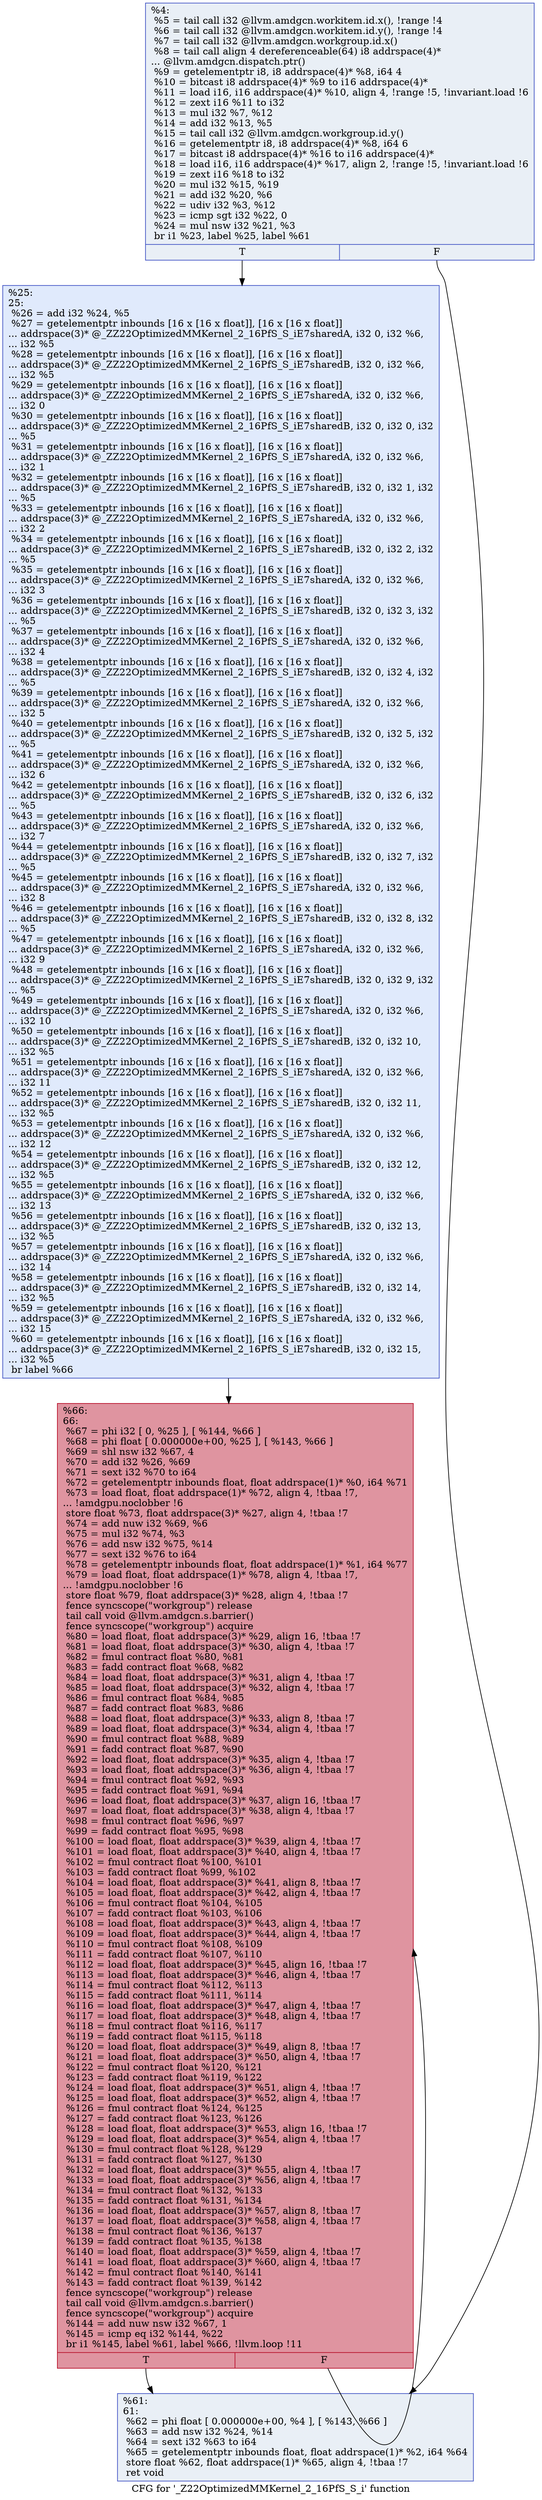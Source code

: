 digraph "CFG for '_Z22OptimizedMMKernel_2_16PfS_S_i' function" {
	label="CFG for '_Z22OptimizedMMKernel_2_16PfS_S_i' function";

	Node0x4cff590 [shape=record,color="#3d50c3ff", style=filled, fillcolor="#cedaeb70",label="{%4:\l  %5 = tail call i32 @llvm.amdgcn.workitem.id.x(), !range !4\l  %6 = tail call i32 @llvm.amdgcn.workitem.id.y(), !range !4\l  %7 = tail call i32 @llvm.amdgcn.workgroup.id.x()\l  %8 = tail call align 4 dereferenceable(64) i8 addrspace(4)*\l... @llvm.amdgcn.dispatch.ptr()\l  %9 = getelementptr i8, i8 addrspace(4)* %8, i64 4\l  %10 = bitcast i8 addrspace(4)* %9 to i16 addrspace(4)*\l  %11 = load i16, i16 addrspace(4)* %10, align 4, !range !5, !invariant.load !6\l  %12 = zext i16 %11 to i32\l  %13 = mul i32 %7, %12\l  %14 = add i32 %13, %5\l  %15 = tail call i32 @llvm.amdgcn.workgroup.id.y()\l  %16 = getelementptr i8, i8 addrspace(4)* %8, i64 6\l  %17 = bitcast i8 addrspace(4)* %16 to i16 addrspace(4)*\l  %18 = load i16, i16 addrspace(4)* %17, align 2, !range !5, !invariant.load !6\l  %19 = zext i16 %18 to i32\l  %20 = mul i32 %15, %19\l  %21 = add i32 %20, %6\l  %22 = udiv i32 %3, %12\l  %23 = icmp sgt i32 %22, 0\l  %24 = mul nsw i32 %21, %3\l  br i1 %23, label %25, label %61\l|{<s0>T|<s1>F}}"];
	Node0x4cff590:s0 -> Node0x4d03080;
	Node0x4cff590:s1 -> Node0x4d03110;
	Node0x4d03080 [shape=record,color="#3d50c3ff", style=filled, fillcolor="#b9d0f970",label="{%25:\l25:                                               \l  %26 = add i32 %24, %5\l  %27 = getelementptr inbounds [16 x [16 x float]], [16 x [16 x float]]\l... addrspace(3)* @_ZZ22OptimizedMMKernel_2_16PfS_S_iE7sharedA, i32 0, i32 %6,\l... i32 %5\l  %28 = getelementptr inbounds [16 x [16 x float]], [16 x [16 x float]]\l... addrspace(3)* @_ZZ22OptimizedMMKernel_2_16PfS_S_iE7sharedB, i32 0, i32 %6,\l... i32 %5\l  %29 = getelementptr inbounds [16 x [16 x float]], [16 x [16 x float]]\l... addrspace(3)* @_ZZ22OptimizedMMKernel_2_16PfS_S_iE7sharedA, i32 0, i32 %6,\l... i32 0\l  %30 = getelementptr inbounds [16 x [16 x float]], [16 x [16 x float]]\l... addrspace(3)* @_ZZ22OptimizedMMKernel_2_16PfS_S_iE7sharedB, i32 0, i32 0, i32\l... %5\l  %31 = getelementptr inbounds [16 x [16 x float]], [16 x [16 x float]]\l... addrspace(3)* @_ZZ22OptimizedMMKernel_2_16PfS_S_iE7sharedA, i32 0, i32 %6,\l... i32 1\l  %32 = getelementptr inbounds [16 x [16 x float]], [16 x [16 x float]]\l... addrspace(3)* @_ZZ22OptimizedMMKernel_2_16PfS_S_iE7sharedB, i32 0, i32 1, i32\l... %5\l  %33 = getelementptr inbounds [16 x [16 x float]], [16 x [16 x float]]\l... addrspace(3)* @_ZZ22OptimizedMMKernel_2_16PfS_S_iE7sharedA, i32 0, i32 %6,\l... i32 2\l  %34 = getelementptr inbounds [16 x [16 x float]], [16 x [16 x float]]\l... addrspace(3)* @_ZZ22OptimizedMMKernel_2_16PfS_S_iE7sharedB, i32 0, i32 2, i32\l... %5\l  %35 = getelementptr inbounds [16 x [16 x float]], [16 x [16 x float]]\l... addrspace(3)* @_ZZ22OptimizedMMKernel_2_16PfS_S_iE7sharedA, i32 0, i32 %6,\l... i32 3\l  %36 = getelementptr inbounds [16 x [16 x float]], [16 x [16 x float]]\l... addrspace(3)* @_ZZ22OptimizedMMKernel_2_16PfS_S_iE7sharedB, i32 0, i32 3, i32\l... %5\l  %37 = getelementptr inbounds [16 x [16 x float]], [16 x [16 x float]]\l... addrspace(3)* @_ZZ22OptimizedMMKernel_2_16PfS_S_iE7sharedA, i32 0, i32 %6,\l... i32 4\l  %38 = getelementptr inbounds [16 x [16 x float]], [16 x [16 x float]]\l... addrspace(3)* @_ZZ22OptimizedMMKernel_2_16PfS_S_iE7sharedB, i32 0, i32 4, i32\l... %5\l  %39 = getelementptr inbounds [16 x [16 x float]], [16 x [16 x float]]\l... addrspace(3)* @_ZZ22OptimizedMMKernel_2_16PfS_S_iE7sharedA, i32 0, i32 %6,\l... i32 5\l  %40 = getelementptr inbounds [16 x [16 x float]], [16 x [16 x float]]\l... addrspace(3)* @_ZZ22OptimizedMMKernel_2_16PfS_S_iE7sharedB, i32 0, i32 5, i32\l... %5\l  %41 = getelementptr inbounds [16 x [16 x float]], [16 x [16 x float]]\l... addrspace(3)* @_ZZ22OptimizedMMKernel_2_16PfS_S_iE7sharedA, i32 0, i32 %6,\l... i32 6\l  %42 = getelementptr inbounds [16 x [16 x float]], [16 x [16 x float]]\l... addrspace(3)* @_ZZ22OptimizedMMKernel_2_16PfS_S_iE7sharedB, i32 0, i32 6, i32\l... %5\l  %43 = getelementptr inbounds [16 x [16 x float]], [16 x [16 x float]]\l... addrspace(3)* @_ZZ22OptimizedMMKernel_2_16PfS_S_iE7sharedA, i32 0, i32 %6,\l... i32 7\l  %44 = getelementptr inbounds [16 x [16 x float]], [16 x [16 x float]]\l... addrspace(3)* @_ZZ22OptimizedMMKernel_2_16PfS_S_iE7sharedB, i32 0, i32 7, i32\l... %5\l  %45 = getelementptr inbounds [16 x [16 x float]], [16 x [16 x float]]\l... addrspace(3)* @_ZZ22OptimizedMMKernel_2_16PfS_S_iE7sharedA, i32 0, i32 %6,\l... i32 8\l  %46 = getelementptr inbounds [16 x [16 x float]], [16 x [16 x float]]\l... addrspace(3)* @_ZZ22OptimizedMMKernel_2_16PfS_S_iE7sharedB, i32 0, i32 8, i32\l... %5\l  %47 = getelementptr inbounds [16 x [16 x float]], [16 x [16 x float]]\l... addrspace(3)* @_ZZ22OptimizedMMKernel_2_16PfS_S_iE7sharedA, i32 0, i32 %6,\l... i32 9\l  %48 = getelementptr inbounds [16 x [16 x float]], [16 x [16 x float]]\l... addrspace(3)* @_ZZ22OptimizedMMKernel_2_16PfS_S_iE7sharedB, i32 0, i32 9, i32\l... %5\l  %49 = getelementptr inbounds [16 x [16 x float]], [16 x [16 x float]]\l... addrspace(3)* @_ZZ22OptimizedMMKernel_2_16PfS_S_iE7sharedA, i32 0, i32 %6,\l... i32 10\l  %50 = getelementptr inbounds [16 x [16 x float]], [16 x [16 x float]]\l... addrspace(3)* @_ZZ22OptimizedMMKernel_2_16PfS_S_iE7sharedB, i32 0, i32 10,\l... i32 %5\l  %51 = getelementptr inbounds [16 x [16 x float]], [16 x [16 x float]]\l... addrspace(3)* @_ZZ22OptimizedMMKernel_2_16PfS_S_iE7sharedA, i32 0, i32 %6,\l... i32 11\l  %52 = getelementptr inbounds [16 x [16 x float]], [16 x [16 x float]]\l... addrspace(3)* @_ZZ22OptimizedMMKernel_2_16PfS_S_iE7sharedB, i32 0, i32 11,\l... i32 %5\l  %53 = getelementptr inbounds [16 x [16 x float]], [16 x [16 x float]]\l... addrspace(3)* @_ZZ22OptimizedMMKernel_2_16PfS_S_iE7sharedA, i32 0, i32 %6,\l... i32 12\l  %54 = getelementptr inbounds [16 x [16 x float]], [16 x [16 x float]]\l... addrspace(3)* @_ZZ22OptimizedMMKernel_2_16PfS_S_iE7sharedB, i32 0, i32 12,\l... i32 %5\l  %55 = getelementptr inbounds [16 x [16 x float]], [16 x [16 x float]]\l... addrspace(3)* @_ZZ22OptimizedMMKernel_2_16PfS_S_iE7sharedA, i32 0, i32 %6,\l... i32 13\l  %56 = getelementptr inbounds [16 x [16 x float]], [16 x [16 x float]]\l... addrspace(3)* @_ZZ22OptimizedMMKernel_2_16PfS_S_iE7sharedB, i32 0, i32 13,\l... i32 %5\l  %57 = getelementptr inbounds [16 x [16 x float]], [16 x [16 x float]]\l... addrspace(3)* @_ZZ22OptimizedMMKernel_2_16PfS_S_iE7sharedA, i32 0, i32 %6,\l... i32 14\l  %58 = getelementptr inbounds [16 x [16 x float]], [16 x [16 x float]]\l... addrspace(3)* @_ZZ22OptimizedMMKernel_2_16PfS_S_iE7sharedB, i32 0, i32 14,\l... i32 %5\l  %59 = getelementptr inbounds [16 x [16 x float]], [16 x [16 x float]]\l... addrspace(3)* @_ZZ22OptimizedMMKernel_2_16PfS_S_iE7sharedA, i32 0, i32 %6,\l... i32 15\l  %60 = getelementptr inbounds [16 x [16 x float]], [16 x [16 x float]]\l... addrspace(3)* @_ZZ22OptimizedMMKernel_2_16PfS_S_iE7sharedB, i32 0, i32 15,\l... i32 %5\l  br label %66\l}"];
	Node0x4d03080 -> Node0x4d03330;
	Node0x4d03110 [shape=record,color="#3d50c3ff", style=filled, fillcolor="#cedaeb70",label="{%61:\l61:                                               \l  %62 = phi float [ 0.000000e+00, %4 ], [ %143, %66 ]\l  %63 = add nsw i32 %24, %14\l  %64 = sext i32 %63 to i64\l  %65 = getelementptr inbounds float, float addrspace(1)* %2, i64 %64\l  store float %62, float addrspace(1)* %65, align 4, !tbaa !7\l  ret void\l}"];
	Node0x4d03330 [shape=record,color="#b70d28ff", style=filled, fillcolor="#b70d2870",label="{%66:\l66:                                               \l  %67 = phi i32 [ 0, %25 ], [ %144, %66 ]\l  %68 = phi float [ 0.000000e+00, %25 ], [ %143, %66 ]\l  %69 = shl nsw i32 %67, 4\l  %70 = add i32 %26, %69\l  %71 = sext i32 %70 to i64\l  %72 = getelementptr inbounds float, float addrspace(1)* %0, i64 %71\l  %73 = load float, float addrspace(1)* %72, align 4, !tbaa !7,\l... !amdgpu.noclobber !6\l  store float %73, float addrspace(3)* %27, align 4, !tbaa !7\l  %74 = add nuw i32 %69, %6\l  %75 = mul i32 %74, %3\l  %76 = add nsw i32 %75, %14\l  %77 = sext i32 %76 to i64\l  %78 = getelementptr inbounds float, float addrspace(1)* %1, i64 %77\l  %79 = load float, float addrspace(1)* %78, align 4, !tbaa !7,\l... !amdgpu.noclobber !6\l  store float %79, float addrspace(3)* %28, align 4, !tbaa !7\l  fence syncscope(\"workgroup\") release\l  tail call void @llvm.amdgcn.s.barrier()\l  fence syncscope(\"workgroup\") acquire\l  %80 = load float, float addrspace(3)* %29, align 16, !tbaa !7\l  %81 = load float, float addrspace(3)* %30, align 4, !tbaa !7\l  %82 = fmul contract float %80, %81\l  %83 = fadd contract float %68, %82\l  %84 = load float, float addrspace(3)* %31, align 4, !tbaa !7\l  %85 = load float, float addrspace(3)* %32, align 4, !tbaa !7\l  %86 = fmul contract float %84, %85\l  %87 = fadd contract float %83, %86\l  %88 = load float, float addrspace(3)* %33, align 8, !tbaa !7\l  %89 = load float, float addrspace(3)* %34, align 4, !tbaa !7\l  %90 = fmul contract float %88, %89\l  %91 = fadd contract float %87, %90\l  %92 = load float, float addrspace(3)* %35, align 4, !tbaa !7\l  %93 = load float, float addrspace(3)* %36, align 4, !tbaa !7\l  %94 = fmul contract float %92, %93\l  %95 = fadd contract float %91, %94\l  %96 = load float, float addrspace(3)* %37, align 16, !tbaa !7\l  %97 = load float, float addrspace(3)* %38, align 4, !tbaa !7\l  %98 = fmul contract float %96, %97\l  %99 = fadd contract float %95, %98\l  %100 = load float, float addrspace(3)* %39, align 4, !tbaa !7\l  %101 = load float, float addrspace(3)* %40, align 4, !tbaa !7\l  %102 = fmul contract float %100, %101\l  %103 = fadd contract float %99, %102\l  %104 = load float, float addrspace(3)* %41, align 8, !tbaa !7\l  %105 = load float, float addrspace(3)* %42, align 4, !tbaa !7\l  %106 = fmul contract float %104, %105\l  %107 = fadd contract float %103, %106\l  %108 = load float, float addrspace(3)* %43, align 4, !tbaa !7\l  %109 = load float, float addrspace(3)* %44, align 4, !tbaa !7\l  %110 = fmul contract float %108, %109\l  %111 = fadd contract float %107, %110\l  %112 = load float, float addrspace(3)* %45, align 16, !tbaa !7\l  %113 = load float, float addrspace(3)* %46, align 4, !tbaa !7\l  %114 = fmul contract float %112, %113\l  %115 = fadd contract float %111, %114\l  %116 = load float, float addrspace(3)* %47, align 4, !tbaa !7\l  %117 = load float, float addrspace(3)* %48, align 4, !tbaa !7\l  %118 = fmul contract float %116, %117\l  %119 = fadd contract float %115, %118\l  %120 = load float, float addrspace(3)* %49, align 8, !tbaa !7\l  %121 = load float, float addrspace(3)* %50, align 4, !tbaa !7\l  %122 = fmul contract float %120, %121\l  %123 = fadd contract float %119, %122\l  %124 = load float, float addrspace(3)* %51, align 4, !tbaa !7\l  %125 = load float, float addrspace(3)* %52, align 4, !tbaa !7\l  %126 = fmul contract float %124, %125\l  %127 = fadd contract float %123, %126\l  %128 = load float, float addrspace(3)* %53, align 16, !tbaa !7\l  %129 = load float, float addrspace(3)* %54, align 4, !tbaa !7\l  %130 = fmul contract float %128, %129\l  %131 = fadd contract float %127, %130\l  %132 = load float, float addrspace(3)* %55, align 4, !tbaa !7\l  %133 = load float, float addrspace(3)* %56, align 4, !tbaa !7\l  %134 = fmul contract float %132, %133\l  %135 = fadd contract float %131, %134\l  %136 = load float, float addrspace(3)* %57, align 8, !tbaa !7\l  %137 = load float, float addrspace(3)* %58, align 4, !tbaa !7\l  %138 = fmul contract float %136, %137\l  %139 = fadd contract float %135, %138\l  %140 = load float, float addrspace(3)* %59, align 4, !tbaa !7\l  %141 = load float, float addrspace(3)* %60, align 4, !tbaa !7\l  %142 = fmul contract float %140, %141\l  %143 = fadd contract float %139, %142\l  fence syncscope(\"workgroup\") release\l  tail call void @llvm.amdgcn.s.barrier()\l  fence syncscope(\"workgroup\") acquire\l  %144 = add nuw nsw i32 %67, 1\l  %145 = icmp eq i32 %144, %22\l  br i1 %145, label %61, label %66, !llvm.loop !11\l|{<s0>T|<s1>F}}"];
	Node0x4d03330:s0 -> Node0x4d03110;
	Node0x4d03330:s1 -> Node0x4d03330;
}
